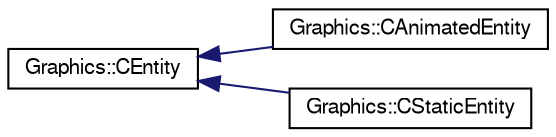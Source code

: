 digraph "Representación gráfica de la clase"
{
  edge [fontname="FreeSans",fontsize="10",labelfontname="FreeSans",labelfontsize="10"];
  node [fontname="FreeSans",fontsize="10",shape=record];
  rankdir="LR";
  Node1 [label="Graphics::CEntity",height=0.2,width=0.4,color="black", fillcolor="white", style="filled",URL="$class_graphics_1_1_c_entity.html",tooltip="Clase que representa una entidad gráfica. "];
  Node1 -> Node2 [dir="back",color="midnightblue",fontsize="10",style="solid",fontname="FreeSans"];
  Node2 [label="Graphics::CAnimatedEntity",height=0.2,width=0.4,color="black", fillcolor="white", style="filled",URL="$class_graphics_1_1_c_animated_entity.html",tooltip="Clase que representa una entidad gráfica con animaciones. "];
  Node1 -> Node3 [dir="back",color="midnightblue",fontsize="10",style="solid",fontname="FreeSans"];
  Node3 [label="Graphics::CStaticEntity",height=0.2,width=0.4,color="black", fillcolor="white", style="filled",URL="$class_graphics_1_1_c_static_entity.html",tooltip="Clase que representa una entidad gráfica estática. "];
}
